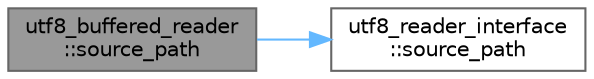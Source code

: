digraph "utf8_buffered_reader::source_path"
{
 // LATEX_PDF_SIZE
  bgcolor="transparent";
  edge [fontname=Helvetica,fontsize=10,labelfontname=Helvetica,labelfontsize=10];
  node [fontname=Helvetica,fontsize=10,shape=box,height=0.2,width=0.4];
  rankdir="LR";
  Node1 [id="Node000001",label="utf8_buffered_reader\l::source_path",height=0.2,width=0.4,color="gray40", fillcolor="grey60", style="filled", fontcolor="black",tooltip=" "];
  Node1 -> Node2 [id="edge1_Node000001_Node000002",color="steelblue1",style="solid",tooltip=" "];
  Node2 [id="Node000002",label="utf8_reader_interface\l::source_path",height=0.2,width=0.4,color="grey40", fillcolor="white", style="filled",URL="$structutf8__reader__interface.html#a4556538dd8acf45ad0e54594b7f23519",tooltip=" "];
}

